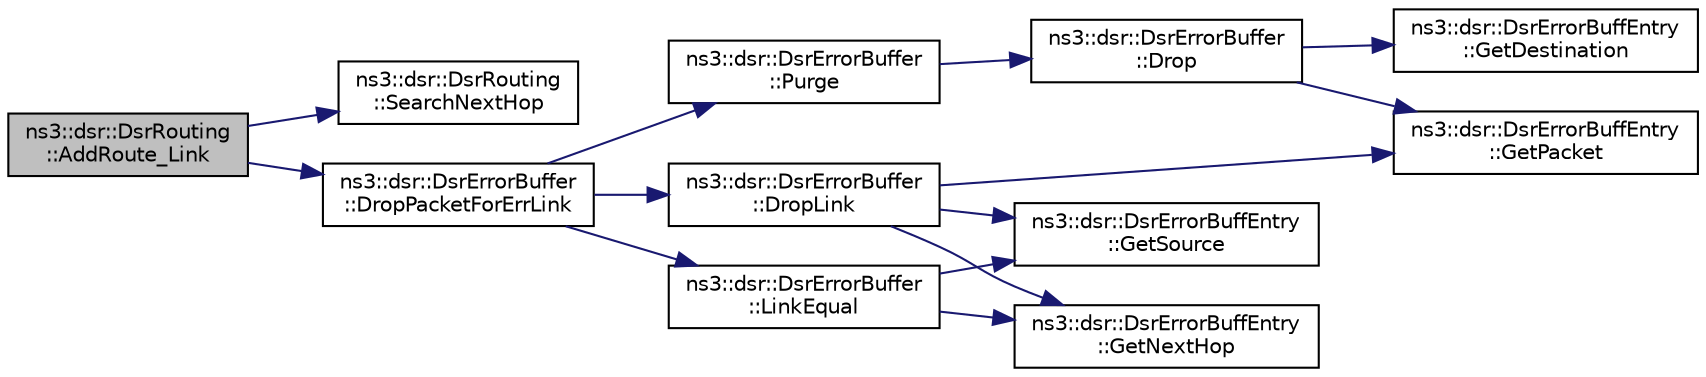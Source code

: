 digraph "ns3::dsr::DsrRouting::AddRoute_Link"
{
  edge [fontname="Helvetica",fontsize="10",labelfontname="Helvetica",labelfontsize="10"];
  node [fontname="Helvetica",fontsize="10",shape=record];
  rankdir="LR";
  Node1 [label="ns3::dsr::DsrRouting\l::AddRoute_Link",height=0.2,width=0.4,color="black", fillcolor="grey75", style="filled", fontcolor="black"];
  Node1 -> Node2 [color="midnightblue",fontsize="10",style="solid"];
  Node2 [label="ns3::dsr::DsrRouting\l::SearchNextHop",height=0.2,width=0.4,color="black", fillcolor="white", style="filled",URL="$df/d32/classns3_1_1dsr_1_1DsrRouting.html#aa1b16658c14499af76ca7dd69c034f22",tooltip="Get the next hop of the route. "];
  Node1 -> Node3 [color="midnightblue",fontsize="10",style="solid"];
  Node3 [label="ns3::dsr::DsrErrorBuffer\l::DropPacketForErrLink",height=0.2,width=0.4,color="black", fillcolor="white", style="filled",URL="$d3/db1/classns3_1_1dsr_1_1DsrErrorBuffer.html#a6fc7e8bf24bb1a17c7b5ba809e036584",tooltip="Remove all packets with the error link. "];
  Node3 -> Node4 [color="midnightblue",fontsize="10",style="solid"];
  Node4 [label="ns3::dsr::DsrErrorBuffer\l::Purge",height=0.2,width=0.4,color="black", fillcolor="white", style="filled",URL="$d3/db1/classns3_1_1dsr_1_1DsrErrorBuffer.html#af17a503d0ee7256061f4b09b7518293e",tooltip="Remove all expired entries. "];
  Node4 -> Node5 [color="midnightblue",fontsize="10",style="solid"];
  Node5 [label="ns3::dsr::DsrErrorBuffer\l::Drop",height=0.2,width=0.4,color="black", fillcolor="white", style="filled",URL="$d3/db1/classns3_1_1dsr_1_1DsrErrorBuffer.html#ae3d652471c13c24c6a333718c1b917a5",tooltip="Notify that packet is dropped from queue by timeout. "];
  Node5 -> Node6 [color="midnightblue",fontsize="10",style="solid"];
  Node6 [label="ns3::dsr::DsrErrorBuffEntry\l::GetPacket",height=0.2,width=0.4,color="black", fillcolor="white", style="filled",URL="$de/d8d/classns3_1_1dsr_1_1DsrErrorBuffEntry.html#af0960a1cc244125321b4aaeb54340137"];
  Node5 -> Node7 [color="midnightblue",fontsize="10",style="solid"];
  Node7 [label="ns3::dsr::DsrErrorBuffEntry\l::GetDestination",height=0.2,width=0.4,color="black", fillcolor="white", style="filled",URL="$de/d8d/classns3_1_1dsr_1_1DsrErrorBuffEntry.html#a1cb27ae68fd22d0e5f6f1fc53f174dba"];
  Node3 -> Node8 [color="midnightblue",fontsize="10",style="solid"];
  Node8 [label="ns3::dsr::DsrErrorBuffer\l::LinkEqual",height=0.2,width=0.4,color="black", fillcolor="white", style="filled",URL="$d3/db1/classns3_1_1dsr_1_1DsrErrorBuffer.html#a6684ddf33fc54acfef611fdd0d05ef30",tooltip="Check if the send buffer entry is the same or not. "];
  Node8 -> Node9 [color="midnightblue",fontsize="10",style="solid"];
  Node9 [label="ns3::dsr::DsrErrorBuffEntry\l::GetSource",height=0.2,width=0.4,color="black", fillcolor="white", style="filled",URL="$de/d8d/classns3_1_1dsr_1_1DsrErrorBuffEntry.html#a4080124792aa33137386cc149442420c"];
  Node8 -> Node10 [color="midnightblue",fontsize="10",style="solid"];
  Node10 [label="ns3::dsr::DsrErrorBuffEntry\l::GetNextHop",height=0.2,width=0.4,color="black", fillcolor="white", style="filled",URL="$de/d8d/classns3_1_1dsr_1_1DsrErrorBuffEntry.html#a0cf14adfe4b11134bd3386a9b3eb0ba3"];
  Node3 -> Node11 [color="midnightblue",fontsize="10",style="solid"];
  Node11 [label="ns3::dsr::DsrErrorBuffer\l::DropLink",height=0.2,width=0.4,color="black", fillcolor="white", style="filled",URL="$d3/db1/classns3_1_1dsr_1_1DsrErrorBuffer.html#a5407deb8e24589c4191714e190ff7497",tooltip="Notify that packet is dropped from queue by timeout. "];
  Node11 -> Node6 [color="midnightblue",fontsize="10",style="solid"];
  Node11 -> Node9 [color="midnightblue",fontsize="10",style="solid"];
  Node11 -> Node10 [color="midnightblue",fontsize="10",style="solid"];
}
